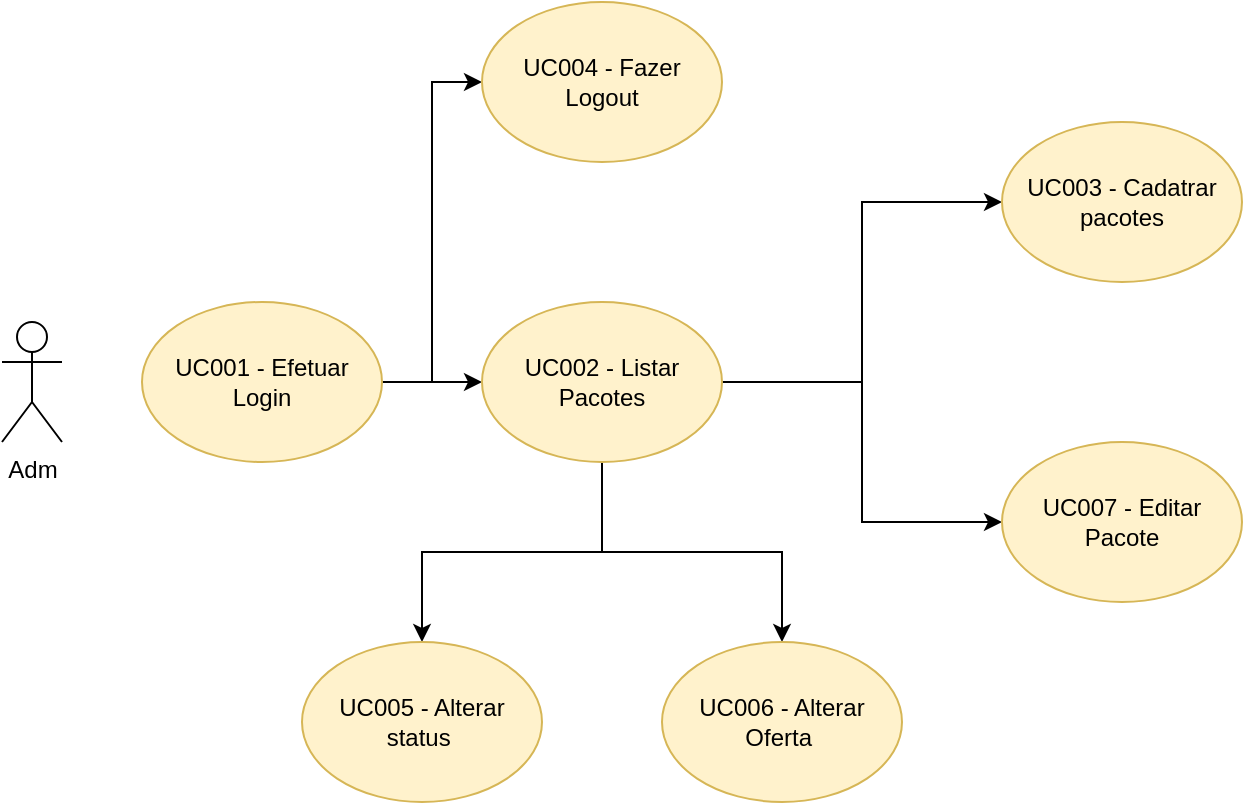 <mxfile version="12.5.8" type="device"><diagram id="PGzhXKy5HI_N5Xz84jAq" name="Page-1"><mxGraphModel dx="1185" dy="629" grid="1" gridSize="10" guides="1" tooltips="1" connect="1" arrows="1" fold="1" page="1" pageScale="1" pageWidth="827" pageHeight="1169" math="0" shadow="0"><root><mxCell id="0"/><mxCell id="1" parent="0"/><mxCell id="nI5J-ot88qnuunOilb7x-1" value="Adm" style="shape=umlActor;verticalLabelPosition=bottom;labelBackgroundColor=#ffffff;verticalAlign=top;html=1;outlineConnect=0;" vertex="1" parent="1"><mxGeometry x="20" y="350" width="30" height="60" as="geometry"/></mxCell><mxCell id="nI5J-ot88qnuunOilb7x-26" style="edgeStyle=orthogonalEdgeStyle;rounded=0;orthogonalLoop=1;jettySize=auto;html=1;entryX=0;entryY=0.5;entryDx=0;entryDy=0;" edge="1" parent="1" source="nI5J-ot88qnuunOilb7x-4" target="nI5J-ot88qnuunOilb7x-25"><mxGeometry relative="1" as="geometry"/></mxCell><mxCell id="nI5J-ot88qnuunOilb7x-27" style="edgeStyle=orthogonalEdgeStyle;rounded=0;orthogonalLoop=1;jettySize=auto;html=1;entryX=0;entryY=0.5;entryDx=0;entryDy=0;" edge="1" parent="1" source="nI5J-ot88qnuunOilb7x-4" target="nI5J-ot88qnuunOilb7x-5"><mxGeometry relative="1" as="geometry"/></mxCell><mxCell id="nI5J-ot88qnuunOilb7x-4" value="UC001 - Efetuar Login" style="ellipse;whiteSpace=wrap;html=1;fillColor=#fff2cc;strokeColor=#d6b656;" vertex="1" parent="1"><mxGeometry x="90" y="340" width="120" height="80" as="geometry"/></mxCell><mxCell id="nI5J-ot88qnuunOilb7x-14" style="edgeStyle=orthogonalEdgeStyle;rounded=0;orthogonalLoop=1;jettySize=auto;html=1;entryX=0.5;entryY=0;entryDx=0;entryDy=0;" edge="1" parent="1" source="nI5J-ot88qnuunOilb7x-5" target="nI5J-ot88qnuunOilb7x-11"><mxGeometry relative="1" as="geometry"/></mxCell><mxCell id="nI5J-ot88qnuunOilb7x-15" style="edgeStyle=orthogonalEdgeStyle;rounded=0;orthogonalLoop=1;jettySize=auto;html=1;entryX=0.5;entryY=0;entryDx=0;entryDy=0;" edge="1" parent="1" source="nI5J-ot88qnuunOilb7x-5" target="nI5J-ot88qnuunOilb7x-12"><mxGeometry relative="1" as="geometry"/></mxCell><mxCell id="nI5J-ot88qnuunOilb7x-23" style="edgeStyle=orthogonalEdgeStyle;rounded=0;orthogonalLoop=1;jettySize=auto;html=1;entryX=0;entryY=0.5;entryDx=0;entryDy=0;" edge="1" parent="1" source="nI5J-ot88qnuunOilb7x-5" target="nI5J-ot88qnuunOilb7x-6"><mxGeometry relative="1" as="geometry"/></mxCell><mxCell id="nI5J-ot88qnuunOilb7x-24" style="edgeStyle=orthogonalEdgeStyle;rounded=0;orthogonalLoop=1;jettySize=auto;html=1;entryX=0;entryY=0.5;entryDx=0;entryDy=0;" edge="1" parent="1" source="nI5J-ot88qnuunOilb7x-5" target="nI5J-ot88qnuunOilb7x-22"><mxGeometry relative="1" as="geometry"/></mxCell><mxCell id="nI5J-ot88qnuunOilb7x-5" value="UC002 - Listar Pacotes" style="ellipse;whiteSpace=wrap;html=1;fillColor=#fff2cc;strokeColor=#d6b656;" vertex="1" parent="1"><mxGeometry x="260" y="340" width="120" height="80" as="geometry"/></mxCell><mxCell id="nI5J-ot88qnuunOilb7x-6" value="UC003 - Cadatrar pacotes" style="ellipse;whiteSpace=wrap;html=1;fillColor=#fff2cc;strokeColor=#d6b656;" vertex="1" parent="1"><mxGeometry x="520" y="250" width="120" height="80" as="geometry"/></mxCell><mxCell id="nI5J-ot88qnuunOilb7x-11" value="UC005 - Alterar status&amp;nbsp;" style="ellipse;whiteSpace=wrap;html=1;fillColor=#fff2cc;strokeColor=#d6b656;" vertex="1" parent="1"><mxGeometry x="170" y="510" width="120" height="80" as="geometry"/></mxCell><mxCell id="nI5J-ot88qnuunOilb7x-12" value="UC006 - Alterar Oferta&amp;nbsp;" style="ellipse;whiteSpace=wrap;html=1;fillColor=#fff2cc;strokeColor=#d6b656;" vertex="1" parent="1"><mxGeometry x="350" y="510" width="120" height="80" as="geometry"/></mxCell><mxCell id="nI5J-ot88qnuunOilb7x-22" value="UC007 - Editar Pacote" style="ellipse;whiteSpace=wrap;html=1;fillColor=#fff2cc;strokeColor=#d6b656;" vertex="1" parent="1"><mxGeometry x="520" y="410" width="120" height="80" as="geometry"/></mxCell><mxCell id="nI5J-ot88qnuunOilb7x-25" value="UC004 - Fazer Logout" style="ellipse;whiteSpace=wrap;html=1;fillColor=#fff2cc;strokeColor=#d6b656;" vertex="1" parent="1"><mxGeometry x="260" y="190" width="120" height="80" as="geometry"/></mxCell></root></mxGraphModel></diagram></mxfile>